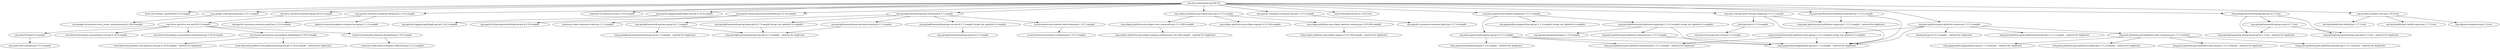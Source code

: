 digraph forcedotcom__dataloader {
	"com.force:dataloader:jar:64.0.0" -> "local.swt:swtmac_aarch64:jar:4.35:compile" ; 
	"com.force:dataloader:jar:64.0.0" -> "com.google.code.gson:gson:jar:2.13.1:compile" ; 
	"com.force:dataloader:jar:64.0.0" -> "com.force.api:force-partner-api:jar:64.0.3:compile" ; 
	"com.force:dataloader:jar:64.0.0" -> "org.apache.commons:commons-dbcp2:jar:2.13.0:compile" ; 
	"com.force:dataloader:jar:64.0.0" -> "commons-io:commons-io:jar:2.19.0:compile" ; 
	"com.force:dataloader:jar:64.0.0" -> "org.apache.logging.log4j:log4j-core:jar:2.24.3:compile" ; 
	"com.force:dataloader:jar:64.0.0" -> "org.apache.httpcomponents:httpclient:jar:4.5.14:compile" ; 
	"com.force:dataloader:jar:64.0.0" -> "org.springframework:spring-context:jar:6.2.7:compile" ; 
	"com.force:dataloader:jar:64.0.0" -> "org.eclipse.platform:org.eclipse.jface:jar:3.37.0:compile" ; 
	"com.force:dataloader:jar:64.0.0" -> "org.apache.commons:commons-text:jar:1.13.1:compile" ; 
	"com.force:dataloader:jar:64.0.0" -> "com.h2database:h2:jar:2.3.232:test" ; 
	"com.force:dataloader:jar:64.0.0" -> "org.junit.jupiter:junit-jupiter-engine:jar:5.13.1:compile" ; 
	"com.force:dataloader:jar:64.0.0" -> "org.junit.vintage:junit-vintage-engine:jar:5.13.1:compile" ; 
	"com.force:dataloader:jar:64.0.0" -> "org.junit.platform:junit-platform-launcher:jar:1.13.1:compile" ; 
	"com.force:dataloader:jar:64.0.0" -> "org.junit.platform:junit-platform-runner:jar:1.13.1:compile" ; 
	"com.force:dataloader:jar:64.0.0" -> "org.springframework:spring-jdbc:jar:6.2.7:test" ; 
	"com.force:dataloader:jar:64.0.0" -> "org.mockito:mockito-core:jar:5.18.0:test" ; 
	"com.google.code.gson:gson:jar:2.13.1:compile" -> "com.google.errorprone:error_prone_annotations:jar:2.38.0:compile" ; 
	"com.force.api:force-partner-api:jar:64.0.3:compile" -> "com.force.api:force-wsc:jar:64.0.3:compile" ; 
	"com.force.api:force-wsc:jar:64.0.3:compile" -> "org.antlr:ST4:jar:4.3:compile" ; 
	"com.force.api:force-wsc:jar:64.0.3:compile" -> "com.fasterxml.jackson.core:jackson-core:jar:2.18.0:compile" ; 
	"com.force.api:force-wsc:jar:64.0.3:compile" -> "com.fasterxml.jackson.core:jackson-annotations:jar:2.18.0:compile" ; 
	"com.force.api:force-wsc:jar:64.0.3:compile" -> "com.fasterxml.jackson.core:jackson-databind:jar:2.18.0:compile" ; 
	"com.force.api:force-wsc:jar:64.0.3:compile" -> "commons-beanutils:commons-beanutils:jar:1.9.4:compile" ; 
	"org.antlr:ST4:jar:4.3:compile" -> "org.antlr:antlr-runtime:jar:3.5.2:compile" ; 
	"com.fasterxml.jackson.core:jackson-databind:jar:2.18.0:compile" -> "(com.fasterxml.jackson.core:jackson-annotations:jar:2.18.0:compile - omitted for duplicate)" ; 
	"com.fasterxml.jackson.core:jackson-databind:jar:2.18.0:compile" -> "(com.fasterxml.jackson.core:jackson-core:jar:2.18.0:compile - omitted for duplicate)" ; 
	"commons-beanutils:commons-beanutils:jar:1.9.4:compile" -> "commons-collections:commons-collections:jar:3.2.2:compile" ; 
	"org.apache.commons:commons-dbcp2:jar:2.13.0:compile" -> "org.apache.commons:commons-pool2:jar:2.12.0:compile" ; 
	"org.apache.commons:commons-dbcp2:jar:2.13.0:compile" -> "jakarta.transaction:jakarta.transaction-api:jar:1.3.3:compile" ; 
	"org.apache.logging.log4j:log4j-core:jar:2.24.3:compile" -> "org.apache.logging.log4j:log4j-api:jar:2.24.3:compile" ; 
	"org.apache.httpcomponents:httpclient:jar:4.5.14:compile" -> "org.apache.httpcomponents:httpcore:jar:4.4.16:compile" ; 
	"org.apache.httpcomponents:httpclient:jar:4.5.14:compile" -> "commons-codec:commons-codec:jar:1.11:compile" ; 
	"org.springframework:spring-context:jar:6.2.7:compile" -> "org.springframework:spring-aop:jar:6.2.7:compile" ; 
	"org.springframework:spring-context:jar:6.2.7:compile" -> "org.springframework:spring-beans:jar:6.2.7:compile (scope not updated to compile)" ; 
	"org.springframework:spring-context:jar:6.2.7:compile" -> "org.springframework:spring-core:jar:6.2.7:compile (scope not updated to compile)" ; 
	"org.springframework:spring-context:jar:6.2.7:compile" -> "org.springframework:spring-expression:jar:6.2.7:compile" ; 
	"org.springframework:spring-context:jar:6.2.7:compile" -> "io.micrometer:micrometer-observation:jar:1.14.7:compile" ; 
	"org.springframework:spring-aop:jar:6.2.7:compile" -> "(org.springframework:spring-beans:jar:6.2.7:compile - omitted for duplicate)" ; 
	"org.springframework:spring-aop:jar:6.2.7:compile" -> "(org.springframework:spring-core:jar:6.2.7:compile - omitted for duplicate)" ; 
	"org.springframework:spring-beans:jar:6.2.7:compile (scope not updated to compile)" -> "(org.springframework:spring-core:jar:6.2.7:compile - omitted for duplicate)" ; 
	"org.springframework:spring-core:jar:6.2.7:compile (scope not updated to compile)" -> "org.springframework:spring-jcl:jar:6.2.7:compile" ; 
	"org.springframework:spring-expression:jar:6.2.7:compile" -> "(org.springframework:spring-core:jar:6.2.7:compile - omitted for duplicate)" ; 
	"io.micrometer:micrometer-observation:jar:1.14.7:compile" -> "io.micrometer:micrometer-commons:jar:1.14.7:compile" ; 
	"org.eclipse.platform:org.eclipse.jface:jar:3.37.0:compile" -> "org.eclipse.platform:org.eclipse.core.commands:jar:3.12.400:compile" ; 
	"org.eclipse.platform:org.eclipse.jface:jar:3.37.0:compile" -> "org.eclipse.platform:org.eclipse.osgi:jar:3.23.100:compile" ; 
	"org.eclipse.platform:org.eclipse.jface:jar:3.37.0:compile" -> "org.eclipse.platform:org.eclipse.equinox.common:jar:3.20.100:compile" ; 
	"org.eclipse.platform:org.eclipse.core.commands:jar:3.12.400:compile" -> "(org.eclipse.platform:org.eclipse.equinox.common:jar:3.20.100:compile - omitted for duplicate)" ; 
	"org.eclipse.platform:org.eclipse.equinox.common:jar:3.20.100:compile" -> "(org.eclipse.platform:org.eclipse.osgi:jar:3.23.100:compile - omitted for duplicate)" ; 
	"org.apache.commons:commons-text:jar:1.13.1:compile" -> "org.apache.commons:commons-lang3:jar:3.17.0:compile" ; 
	"org.junit.jupiter:junit-jupiter-engine:jar:5.13.1:compile" -> "org.junit.platform:junit-platform-engine:jar:1.13.1:compile (scope not updated to compile)" ; 
	"org.junit.jupiter:junit-jupiter-engine:jar:5.13.1:compile" -> "org.junit.jupiter:junit-jupiter-api:jar:5.13.1:compile" ; 
	"org.junit.jupiter:junit-jupiter-engine:jar:5.13.1:compile" -> "org.apiguardian:apiguardian-api:jar:1.1.2:compile (scope not updated to compile)" ; 
	"org.junit.platform:junit-platform-engine:jar:1.13.1:compile (scope not updated to compile)" -> "org.opentest4j:opentest4j:jar:1.3.0:compile" ; 
	"org.junit.platform:junit-platform-engine:jar:1.13.1:compile (scope not updated to compile)" -> "org.junit.platform:junit-platform-commons:jar:1.13.1:compile" ; 
	"org.junit.platform:junit-platform-engine:jar:1.13.1:compile (scope not updated to compile)" -> "(org.apiguardian:apiguardian-api:jar:1.1.2:compile - omitted for duplicate)" ; 
	"org.junit.platform:junit-platform-commons:jar:1.13.1:compile" -> "(org.apiguardian:apiguardian-api:jar:1.1.2:compile - omitted for duplicate)" ; 
	"org.junit.jupiter:junit-jupiter-api:jar:5.13.1:compile" -> "(org.opentest4j:opentest4j:jar:1.3.0:compile - omitted for duplicate)" ; 
	"org.junit.jupiter:junit-jupiter-api:jar:5.13.1:compile" -> "(org.junit.platform:junit-platform-commons:jar:1.13.1:compile - omitted for duplicate)" ; 
	"org.junit.jupiter:junit-jupiter-api:jar:5.13.1:compile" -> "(org.apiguardian:apiguardian-api:jar:1.1.2:compile - omitted for duplicate)" ; 
	"org.junit.vintage:junit-vintage-engine:jar:5.13.1:compile" -> "(org.junit.platform:junit-platform-engine:jar:1.13.1:compile - omitted for duplicate)" ; 
	"org.junit.vintage:junit-vintage-engine:jar:5.13.1:compile" -> "junit:junit:jar:4.13.2:compile" ; 
	"org.junit.vintage:junit-vintage-engine:jar:5.13.1:compile" -> "(org.apiguardian:apiguardian-api:jar:1.1.2:compile - omitted for duplicate)" ; 
	"junit:junit:jar:4.13.2:compile" -> "org.hamcrest:hamcrest-core:jar:1.3:compile" ; 
	"org.junit.platform:junit-platform-launcher:jar:1.13.1:compile" -> "(org.junit.platform:junit-platform-engine:jar:1.13.1:compile - omitted for duplicate)" ; 
	"org.junit.platform:junit-platform-launcher:jar:1.13.1:compile" -> "(org.apiguardian:apiguardian-api:jar:1.1.2:compile - omitted for duplicate)" ; 
	"org.junit.platform:junit-platform-runner:jar:1.13.1:compile" -> "(junit:junit:jar:4.13.2:compile - omitted for duplicate)" ; 
	"org.junit.platform:junit-platform-runner:jar:1.13.1:compile" -> "(org.junit.platform:junit-platform-launcher:jar:1.13.1:compile - omitted for duplicate)" ; 
	"org.junit.platform:junit-platform-runner:jar:1.13.1:compile" -> "org.junit.platform:junit-platform-suite-api:jar:1.13.1:compile (scope not updated to compile)" ; 
	"org.junit.platform:junit-platform-runner:jar:1.13.1:compile" -> "(org.apiguardian:apiguardian-api:jar:1.1.2:compile - omitted for duplicate)" ; 
	"org.junit.platform:junit-platform-runner:jar:1.13.1:compile" -> "org.junit.platform:junit-platform-suite-commons:jar:1.13.1:runtime" ; 
	"org.junit.platform:junit-platform-suite-api:jar:1.13.1:compile (scope not updated to compile)" -> "(org.junit.platform:junit-platform-commons:jar:1.13.1:compile - omitted for duplicate)" ; 
	"org.junit.platform:junit-platform-suite-api:jar:1.13.1:compile (scope not updated to compile)" -> "(org.apiguardian:apiguardian-api:jar:1.1.2:compile - omitted for duplicate)" ; 
	"org.junit.platform:junit-platform-suite-commons:jar:1.13.1:runtime" -> "(org.junit.platform:junit-platform-launcher:jar:1.13.1:runtime - omitted for duplicate)" ; 
	"org.junit.platform:junit-platform-suite-commons:jar:1.13.1:runtime" -> "(org.apiguardian:apiguardian-api:jar:1.1.2:runtime - omitted for duplicate)" ; 
	"org.junit.platform:junit-platform-suite-commons:jar:1.13.1:runtime" -> "(org.junit.platform:junit-platform-engine:jar:1.13.1:runtime - omitted for duplicate)" ; 
	"org.junit.platform:junit-platform-suite-commons:jar:1.13.1:runtime" -> "(org.junit.platform:junit-platform-suite-api:jar:1.13.1:runtime - omitted for duplicate)" ; 
	"org.springframework:spring-jdbc:jar:6.2.7:test" -> "(org.springframework:spring-beans:jar:6.2.7:test - omitted for duplicate)" ; 
	"org.springframework:spring-jdbc:jar:6.2.7:test" -> "(org.springframework:spring-core:jar:6.2.7:test - omitted for duplicate)" ; 
	"org.springframework:spring-jdbc:jar:6.2.7:test" -> "org.springframework:spring-tx:jar:6.2.7:test" ; 
	"org.springframework:spring-tx:jar:6.2.7:test" -> "(org.springframework:spring-beans:jar:6.2.7:test - omitted for duplicate)" ; 
	"org.springframework:spring-tx:jar:6.2.7:test" -> "(org.springframework:spring-core:jar:6.2.7:test - omitted for duplicate)" ; 
	"org.mockito:mockito-core:jar:5.18.0:test" -> "net.bytebuddy:byte-buddy:jar:1.17.5:test" ; 
	"org.mockito:mockito-core:jar:5.18.0:test" -> "net.bytebuddy:byte-buddy-agent:jar:1.17.5:test" ; 
	"org.mockito:mockito-core:jar:5.18.0:test" -> "org.objenesis:objenesis:jar:3.3:test" ; 
}
digraph xlstocsv {
	"xls:xlstocsv:jar:0.1" -> "org.apache.logging.log4j:log4j-core:jar:2.20.0:compile" ; 
	"xls:xlstocsv:jar:0.1" -> "org.apache.poi:poi:jar:5.2.3:compile" ; 
	"xls:xlstocsv:jar:0.1" -> "org.apache.commons:commons-csv:jar:1.10.0:compile" ; 
	"xls:xlstocsv:jar:0.1" -> "org.apache.poi:poi-ooxml:jar:5.4.0:compile" ; 
	"org.apache.logging.log4j:log4j-core:jar:2.20.0:compile" -> "org.apache.logging.log4j:log4j-api:jar:2.20.0:compile" ; 
	"org.apache.poi:poi:jar:5.2.3:compile" -> "commons-codec:commons-codec:jar:1.15:compile" ; 
	"org.apache.poi:poi:jar:5.2.3:compile" -> "org.apache.commons:commons-collections4:jar:4.4:compile" ; 
	"org.apache.poi:poi:jar:5.2.3:compile" -> "org.apache.commons:commons-math3:jar:3.6.1:compile" ; 
	"org.apache.poi:poi:jar:5.2.3:compile" -> "commons-io:commons-io:jar:2.11.0:compile" ; 
	"org.apache.poi:poi:jar:5.2.3:compile" -> "com.zaxxer:SparseBitSet:jar:1.2:compile" ; 
	"org.apache.poi:poi:jar:5.2.3:compile" -> "(org.apache.logging.log4j:log4j-api:jar:2.18.0:compile - omitted for conflict with 2.20.0)" ; 
	"org.apache.poi:poi-ooxml:jar:5.4.0:compile" -> "(org.apache.poi:poi:jar:5.4.0:compile - omitted for conflict with 5.2.3)" ; 
	"org.apache.poi:poi-ooxml:jar:5.4.0:compile" -> "org.apache.poi:poi-ooxml-lite:jar:5.4.0:compile" ; 
	"org.apache.poi:poi-ooxml:jar:5.4.0:compile" -> "org.apache.xmlbeans:xmlbeans:jar:5.3.0:compile" ; 
	"org.apache.poi:poi-ooxml:jar:5.4.0:compile" -> "org.apache.commons:commons-compress:jar:1.27.1:compile" ; 
	"org.apache.poi:poi-ooxml:jar:5.4.0:compile" -> "(commons-io:commons-io:jar:2.18.0:compile - omitted for conflict with 2.11.0)" ; 
	"org.apache.poi:poi-ooxml:jar:5.4.0:compile" -> "com.github.virtuald:curvesapi:jar:1.08:compile" ; 
	"org.apache.poi:poi-ooxml:jar:5.4.0:compile" -> "(org.apache.logging.log4j:log4j-api:jar:2.24.3:compile - omitted for conflict with 2.20.0)" ; 
	"org.apache.poi:poi-ooxml:jar:5.4.0:compile" -> "(org.apache.commons:commons-collections4:jar:4.4:compile - omitted for duplicate)" ; 
	"org.apache.poi:poi-ooxml-lite:jar:5.4.0:compile" -> "(org.apache.xmlbeans:xmlbeans:jar:5.3.0:compile - omitted for duplicate)" ; 
	"org.apache.xmlbeans:xmlbeans:jar:5.3.0:compile" -> "(org.apache.logging.log4j:log4j-api:jar:2.24.2:compile - omitted for conflict with 2.20.0)" ; 
	"org.apache.commons:commons-compress:jar:1.27.1:compile" -> "(commons-codec:commons-codec:jar:1.17.1:compile - omitted for conflict with 1.15)" ; 
	"org.apache.commons:commons-compress:jar:1.27.1:compile" -> "(commons-io:commons-io:jar:2.16.1:compile - omitted for conflict with 2.11.0)" ; 
	"org.apache.commons:commons-compress:jar:1.27.1:compile" -> "org.apache.commons:commons-lang3:jar:3.16.0:compile" ; 
}
